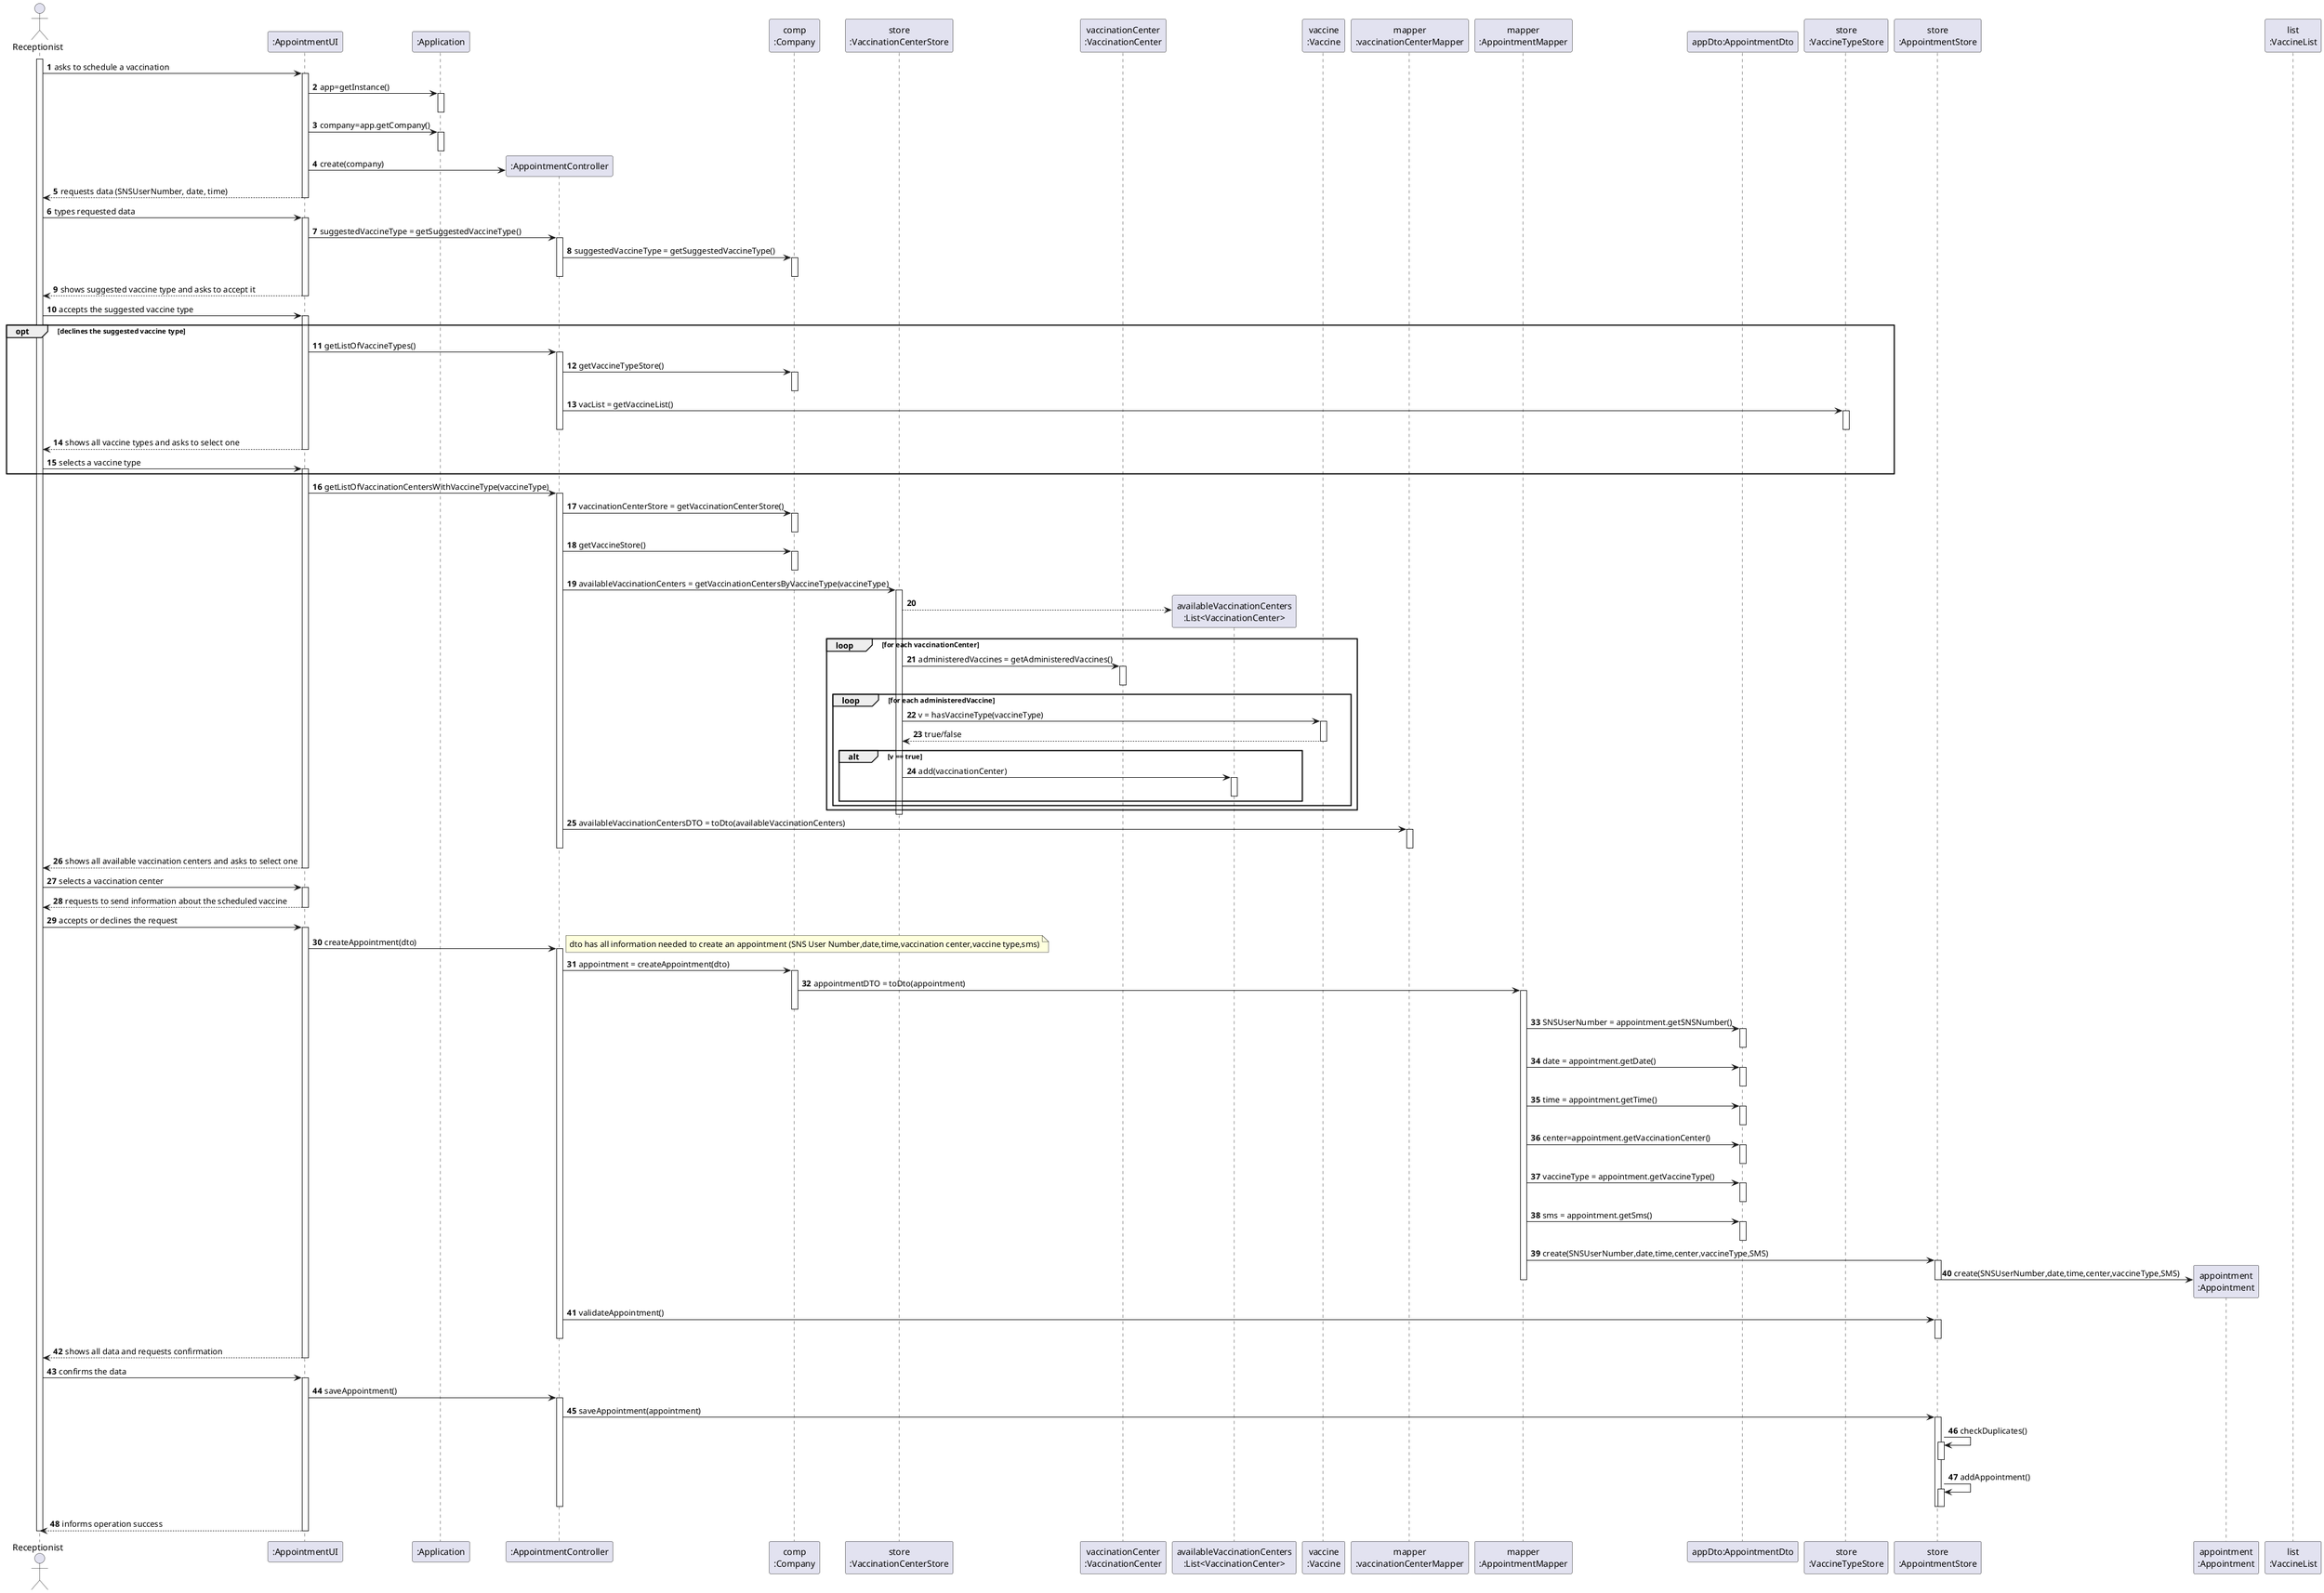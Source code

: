 @startuml US02_SD
autonumber
'hide footbox
actor "Receptionist" as RECEPT

participant ":AppointmentUI" as UI
participant ":Application" as APP
participant ":AppointmentController" as CTRL
participant "comp\n:Company" as COMP
participant "store\n:VaccinationCenterStore" as CENTERSTORE
participant "vaccinationCenter\n:VaccinationCenter" as CENTER
participant "availableVaccinationCenters\n:List<VaccinationCenter>" as LISTCENTER
participant "vaccine\n:Vaccine" as VACCINE
participant "mapper\n:vaccinationCenterMapper" as VACMAPPER
participant "mapper\n:AppointmentMapper" as APPMAPPER
participant "appDto:AppointmentDto" as DTO
participant "store\n:VaccineTypeStore" as VACSTORE
participant "store\n:AppointmentStore" as APPSTORE
participant "appointment\n:Appointment" as APPOINT
participant "list\n:VaccineList"

activate RECEPT
RECEPT -> UI : asks to schedule a vaccination
activate UI

UI -> APP : app=getInstance()
activate APP
deactivate APP

UI -> APP : company=app.getCompany()
activate APP
deactivate APP

UI -> CTRL** : create(company)

UI --> RECEPT : requests data (SNSUserNumber, date, time)
deactivate UI

RECEPT -> UI : types requested data
activate UI

UI -> CTRL : suggestedVaccineType = getSuggestedVaccineType()
activate CTRL

CTRL -> COMP : suggestedVaccineType = getSuggestedVaccineType()
activate COMP
deactivate CTRL
deactivate COMP

UI --> RECEPT : shows suggested vaccine type and asks to accept it
deactivate UI

RECEPT -> UI : accepts the suggested vaccine type
activate UI

opt declines the suggested vaccine type
UI -> CTRL : getListOfVaccineTypes()
activate CTRL

CTRL -> COMP : getVaccineTypeStore()
activate COMP
deactivate COMP

CTRL -> VACSTORE : vacList = getVaccineList()
activate VACSTORE
deactivate VACSTORE
deactivate CTRL

UI --> RECEPT : shows all vaccine types and asks to select one
deactivate UI

RECEPT -> UI : selects a vaccine type
activate UI
end

UI -> CTRL : getListOfVaccinationCentersWithVaccineType(vaccineType)
activate CTRL

CTRL -> COMP : vaccinationCenterStore = getVaccinationCenterStore()
activate COMP
deactivate COMP

CTRL -> COMP : getVaccineStore()
activate COMP
deactivate COMP

CTRL -> CENTERSTORE : availableVaccinationCenters = getVaccinationCentersByVaccineType(vaccineType)
activate CENTERSTORE
CENTERSTORE --> LISTCENTER**
loop for each vaccinationCenter
CENTERSTORE -> CENTER : administeredVaccines = getAdministeredVaccines()
activate CENTER
deactivate CENTER
loop for each administeredVaccine
CENTERSTORE -> VACCINE : v = hasVaccineType(vaccineType)
activate VACCINE
VACCINE --> CENTERSTORE : true/false
deactivate VACCINE
alt v == true
CENTERSTORE -> LISTCENTER : add(vaccinationCenter)
activate LISTCENTER
deactivate LISTCENTER
end
end
end
deactivate CENTERSTORE

CTRL -> VACMAPPER : availableVaccinationCentersDTO = toDto(availableVaccinationCenters)
activate VACMAPPER
deactivate VACMAPPER

deactivate CTRL

UI --> RECEPT : shows all available vaccination centers and asks to select one
deactivate UI

RECEPT -> UI : selects a vaccination center
activate UI

UI --> RECEPT : requests to send information about the scheduled vaccine
deactivate UI
RECEPT -> UI : accepts or declines the request
activate UI

UI -> CTRL : createAppointment(dto)
activate CTRL

note right 
dto has all information needed to create an appointment (SNS User Number,date,time,vaccination center,vaccine type,sms)
end note
CTRL -> COMP : appointment = createAppointment(dto)
activate COMP

COMP -> APPMAPPER : appointmentDTO = toDto(appointment)
activate APPMAPPER
deactivate COMP

APPMAPPER -> DTO : SNSUserNumber = appointment.getSNSNumber()
activate DTO
deactivate DTO

APPMAPPER -> DTO : date = appointment.getDate()
activate DTO
deactivate DTO

APPMAPPER -> DTO : time = appointment.getTime()
activate DTO
deactivate DTO

APPMAPPER -> DTO : center=appointment.getVaccinationCenter()
activate DTO
deactivate DTO

APPMAPPER -> DTO : vaccineType = appointment.getVaccineType()
activate DTO
deactivate DTO

APPMAPPER -> DTO : sms = appointment.getSms() 
activate DTO
deactivate DTO


APPMAPPER -> APPSTORE : create(SNSUserNumber,date,time,center,vaccineType,SMS)
activate APPSTORE

APPSTORE -> APPOINT** : create(SNSUserNumber,date,time,center,vaccineType,SMS)
deactivate APPMAPPER
deactivate APPSTORE

CTRL -> APPSTORE : validateAppointment()
activate APPSTORE
deactivate CTRL
deactivate APPSTORE


UI --> RECEPT : shows all data and requests confirmation
deactivate UI
RECEPT -> UI : confirms the data
activate UI

UI -> CTRL : saveAppointment()
activate CTRL

CTRL -> APPSTORE : saveAppointment(appointment)
activate APPSTORE

APPSTORE -> APPSTORE : checkDuplicates()
activate APPSTORE
deactivate APPSTORE

APPSTORE -> APPSTORE : addAppointment()
activate APPSTORE
deactivate APPSTORE
deactivate APPSTORE
deactivate CTRL

UI --> RECEPT : informs operation success
deactivate UI

deactivate RECEPT

@enduml